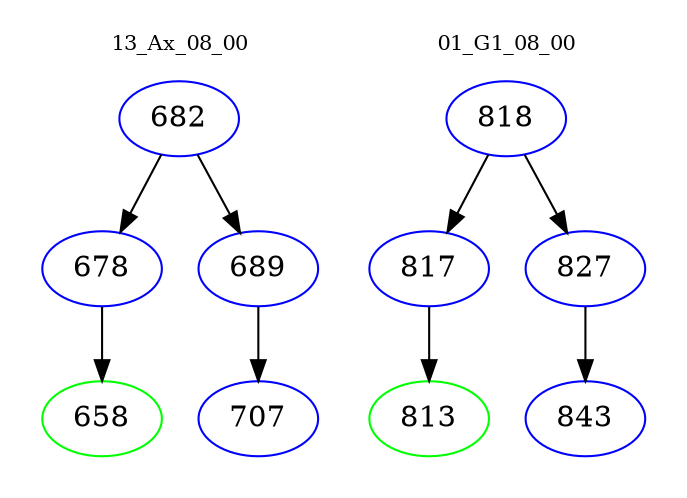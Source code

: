 digraph{
subgraph cluster_0 {
color = white
label = "13_Ax_08_00";
fontsize=10;
T0_682 [label="682", color="blue"]
T0_682 -> T0_678 [color="black"]
T0_678 [label="678", color="blue"]
T0_678 -> T0_658 [color="black"]
T0_658 [label="658", color="green"]
T0_682 -> T0_689 [color="black"]
T0_689 [label="689", color="blue"]
T0_689 -> T0_707 [color="black"]
T0_707 [label="707", color="blue"]
}
subgraph cluster_1 {
color = white
label = "01_G1_08_00";
fontsize=10;
T1_818 [label="818", color="blue"]
T1_818 -> T1_817 [color="black"]
T1_817 [label="817", color="blue"]
T1_817 -> T1_813 [color="black"]
T1_813 [label="813", color="green"]
T1_818 -> T1_827 [color="black"]
T1_827 [label="827", color="blue"]
T1_827 -> T1_843 [color="black"]
T1_843 [label="843", color="blue"]
}
}
